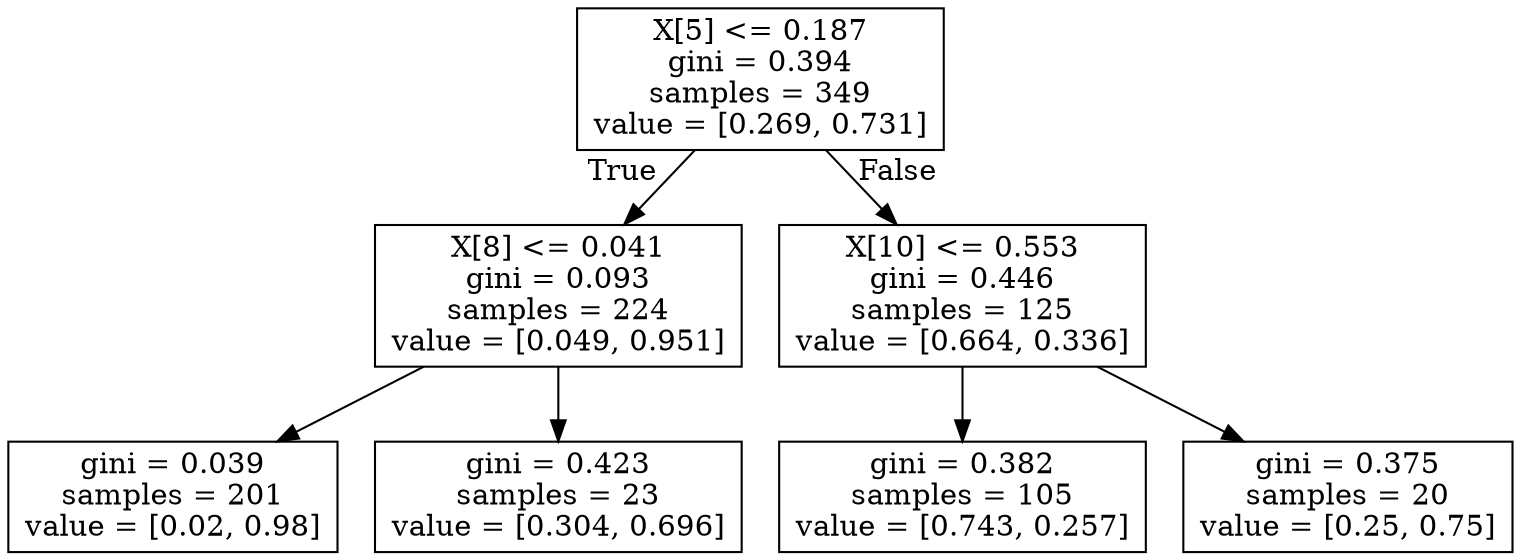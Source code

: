 digraph Tree {
node [shape=box] ;
0 [label="X[5] <= 0.187\ngini = 0.394\nsamples = 349\nvalue = [0.269, 0.731]"] ;
1 [label="X[8] <= 0.041\ngini = 0.093\nsamples = 224\nvalue = [0.049, 0.951]"] ;
0 -> 1 [labeldistance=2.5, labelangle=45, headlabel="True"] ;
2 [label="gini = 0.039\nsamples = 201\nvalue = [0.02, 0.98]"] ;
1 -> 2 ;
3 [label="gini = 0.423\nsamples = 23\nvalue = [0.304, 0.696]"] ;
1 -> 3 ;
4 [label="X[10] <= 0.553\ngini = 0.446\nsamples = 125\nvalue = [0.664, 0.336]"] ;
0 -> 4 [labeldistance=2.5, labelangle=-45, headlabel="False"] ;
5 [label="gini = 0.382\nsamples = 105\nvalue = [0.743, 0.257]"] ;
4 -> 5 ;
6 [label="gini = 0.375\nsamples = 20\nvalue = [0.25, 0.75]"] ;
4 -> 6 ;
}